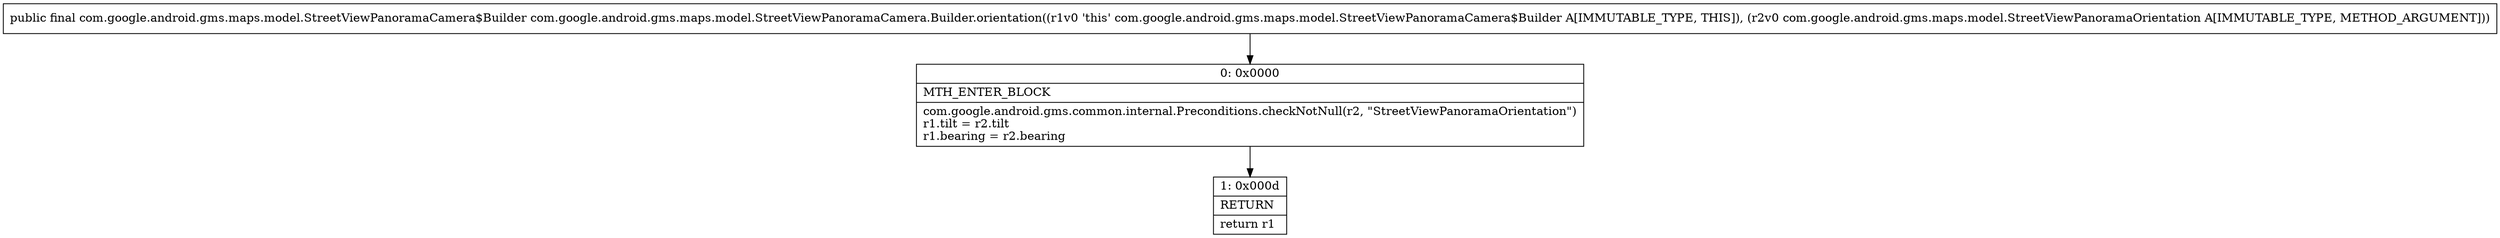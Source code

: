 digraph "CFG forcom.google.android.gms.maps.model.StreetViewPanoramaCamera.Builder.orientation(Lcom\/google\/android\/gms\/maps\/model\/StreetViewPanoramaOrientation;)Lcom\/google\/android\/gms\/maps\/model\/StreetViewPanoramaCamera$Builder;" {
Node_0 [shape=record,label="{0\:\ 0x0000|MTH_ENTER_BLOCK\l|com.google.android.gms.common.internal.Preconditions.checkNotNull(r2, \"StreetViewPanoramaOrientation\")\lr1.tilt = r2.tilt\lr1.bearing = r2.bearing\l}"];
Node_1 [shape=record,label="{1\:\ 0x000d|RETURN\l|return r1\l}"];
MethodNode[shape=record,label="{public final com.google.android.gms.maps.model.StreetViewPanoramaCamera$Builder com.google.android.gms.maps.model.StreetViewPanoramaCamera.Builder.orientation((r1v0 'this' com.google.android.gms.maps.model.StreetViewPanoramaCamera$Builder A[IMMUTABLE_TYPE, THIS]), (r2v0 com.google.android.gms.maps.model.StreetViewPanoramaOrientation A[IMMUTABLE_TYPE, METHOD_ARGUMENT])) }"];
MethodNode -> Node_0;
Node_0 -> Node_1;
}

